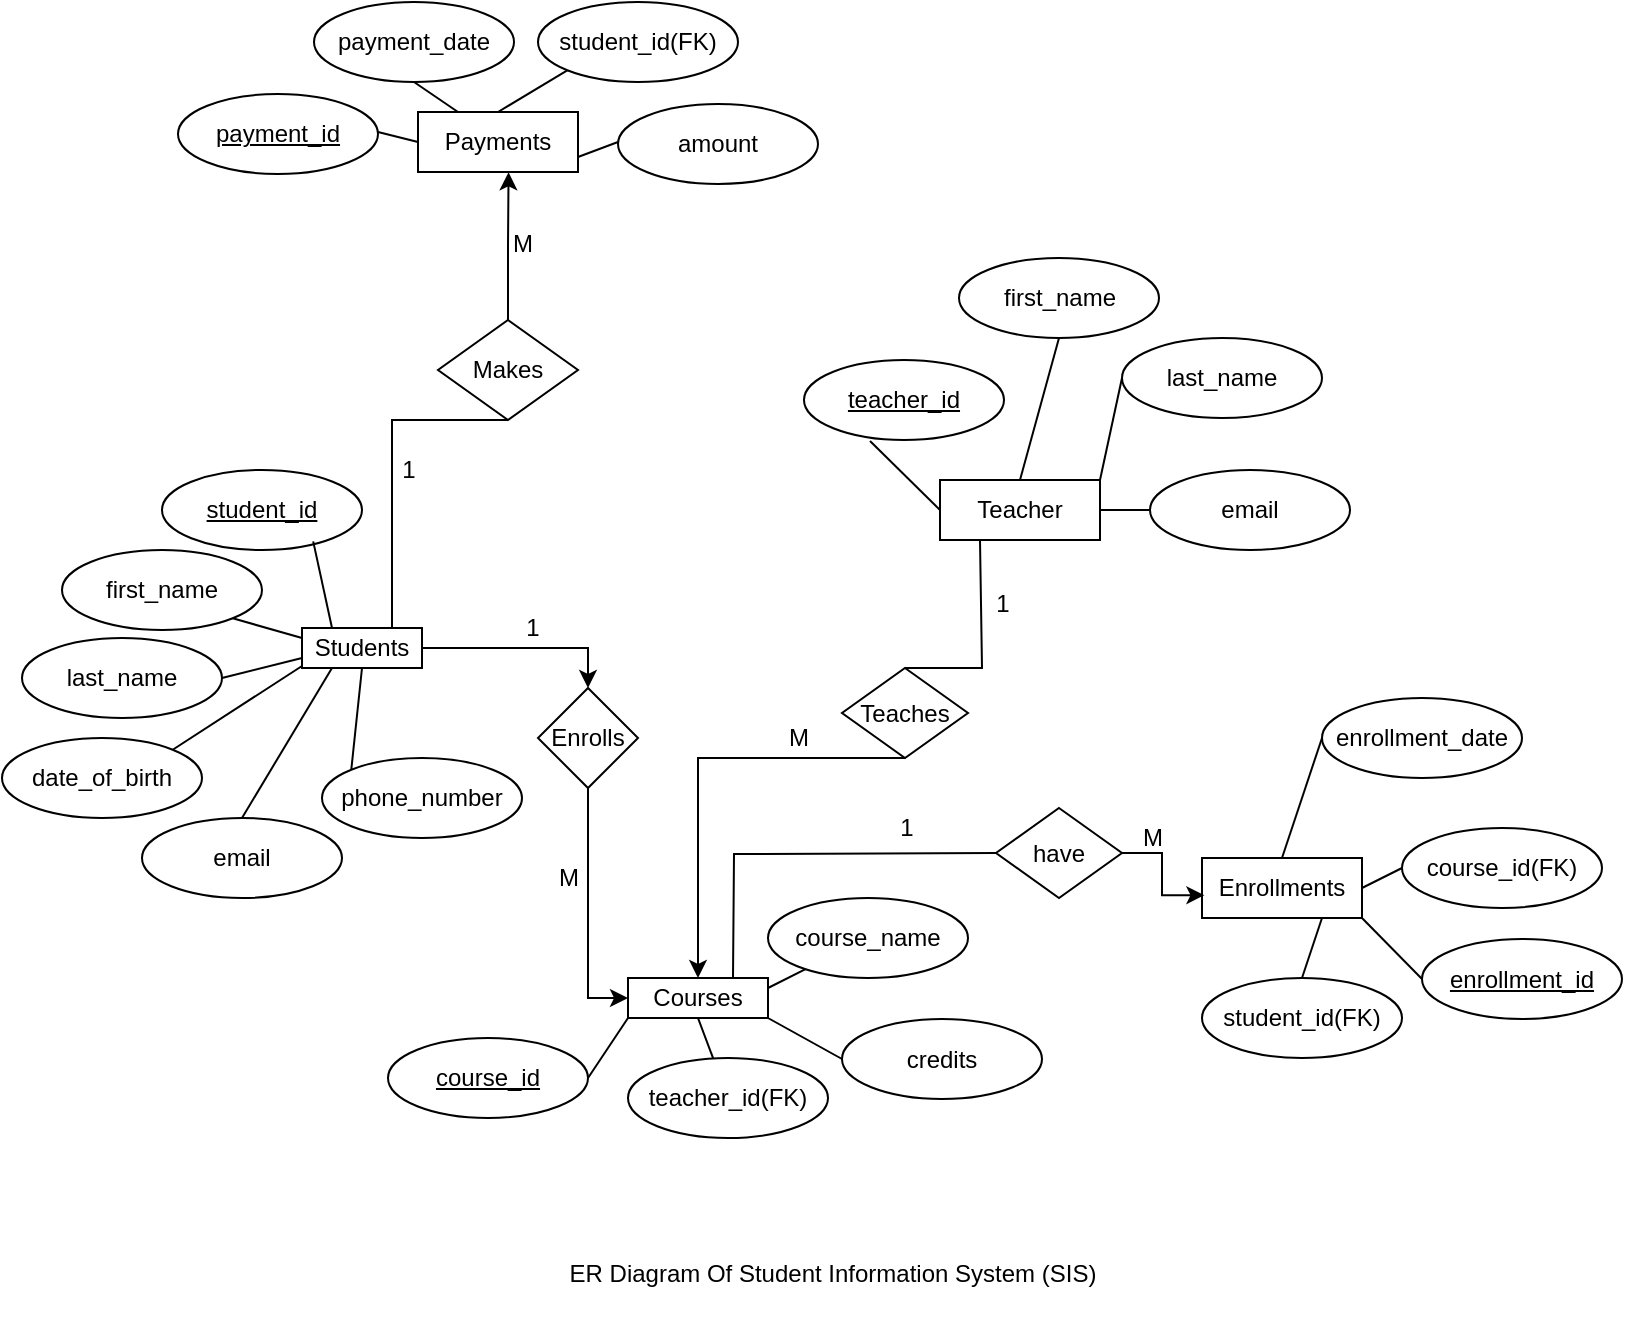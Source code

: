 <mxfile version="24.7.16">
  <diagram id="R2lEEEUBdFMjLlhIrx00" name="Page-1">
    <mxGraphModel dx="1400" dy="743" grid="1" gridSize="10" guides="1" tooltips="1" connect="1" arrows="1" fold="1" page="1" pageScale="1" pageWidth="850" pageHeight="1100" math="0" shadow="0" extFonts="Permanent Marker^https://fonts.googleapis.com/css?family=Permanent+Marker">
      <root>
        <mxCell id="0" />
        <mxCell id="1" parent="0" />
        <mxCell id="lVEAHmlEdIvdT8CWWiV3-3" style="edgeStyle=orthogonalEdgeStyle;rounded=0;orthogonalLoop=1;jettySize=auto;html=1;exitX=1;exitY=0.5;exitDx=0;exitDy=0;entryX=0.5;entryY=0;entryDx=0;entryDy=0;" parent="1" source="lVEAHmlEdIvdT8CWWiV3-1" target="lVEAHmlEdIvdT8CWWiV3-2" edge="1">
          <mxGeometry relative="1" as="geometry" />
        </mxCell>
        <mxCell id="lVEAHmlEdIvdT8CWWiV3-1" value="Students" style="rounded=0;whiteSpace=wrap;html=1;" parent="1" vertex="1">
          <mxGeometry x="160" y="585" width="60" height="20" as="geometry" />
        </mxCell>
        <mxCell id="lVEAHmlEdIvdT8CWWiV3-93" style="edgeStyle=orthogonalEdgeStyle;rounded=0;orthogonalLoop=1;jettySize=auto;html=1;entryX=0;entryY=0.5;entryDx=0;entryDy=0;" parent="1" source="lVEAHmlEdIvdT8CWWiV3-2" target="lVEAHmlEdIvdT8CWWiV3-4" edge="1">
          <mxGeometry relative="1" as="geometry" />
        </mxCell>
        <mxCell id="lVEAHmlEdIvdT8CWWiV3-2" value="Enrolls" style="rhombus;whiteSpace=wrap;html=1;" parent="1" vertex="1">
          <mxGeometry x="278" y="615" width="50" height="50" as="geometry" />
        </mxCell>
        <mxCell id="lVEAHmlEdIvdT8CWWiV3-4" value="Courses" style="rounded=0;whiteSpace=wrap;html=1;" parent="1" vertex="1">
          <mxGeometry x="323" y="760" width="70" height="20" as="geometry" />
        </mxCell>
        <mxCell id="lVEAHmlEdIvdT8CWWiV3-7" value="student_id(FK)" style="ellipse;whiteSpace=wrap;html=1;align=center;" parent="1" vertex="1">
          <mxGeometry x="610" y="760" width="100" height="40" as="geometry" />
        </mxCell>
        <mxCell id="lVEAHmlEdIvdT8CWWiV3-8" value="credits" style="ellipse;whiteSpace=wrap;html=1;align=center;" parent="1" vertex="1">
          <mxGeometry x="430" y="780.5" width="100" height="40" as="geometry" />
        </mxCell>
        <mxCell id="lVEAHmlEdIvdT8CWWiV3-9" value="course_id" style="ellipse;whiteSpace=wrap;html=1;align=center;fontStyle=4;" parent="1" vertex="1">
          <mxGeometry x="203" y="790" width="100" height="40" as="geometry" />
        </mxCell>
        <mxCell id="lVEAHmlEdIvdT8CWWiV3-10" value="course_name" style="ellipse;whiteSpace=wrap;html=1;align=center;" parent="1" vertex="1">
          <mxGeometry x="393" y="720" width="100" height="40" as="geometry" />
        </mxCell>
        <mxCell id="lVEAHmlEdIvdT8CWWiV3-11" value="teacher_id(FK)" style="ellipse;whiteSpace=wrap;html=1;align=center;" parent="1" vertex="1">
          <mxGeometry x="323" y="800" width="100" height="40" as="geometry" />
        </mxCell>
        <mxCell id="lVEAHmlEdIvdT8CWWiV3-17" value="Teacher" style="whiteSpace=wrap;html=1;align=center;" parent="1" vertex="1">
          <mxGeometry x="479" y="511" width="80" height="30" as="geometry" />
        </mxCell>
        <mxCell id="lVEAHmlEdIvdT8CWWiV3-18" value="teacher_id" style="ellipse;whiteSpace=wrap;html=1;align=center;fontStyle=4;" parent="1" vertex="1">
          <mxGeometry x="411" y="451" width="100" height="40" as="geometry" />
        </mxCell>
        <mxCell id="lVEAHmlEdIvdT8CWWiV3-94" style="edgeStyle=orthogonalEdgeStyle;rounded=0;orthogonalLoop=1;jettySize=auto;html=1;exitX=0.5;exitY=1;exitDx=0;exitDy=0;entryX=0.5;entryY=0;entryDx=0;entryDy=0;" parent="1" source="lVEAHmlEdIvdT8CWWiV3-19" target="lVEAHmlEdIvdT8CWWiV3-4" edge="1">
          <mxGeometry relative="1" as="geometry">
            <Array as="points">
              <mxPoint x="358" y="650" />
            </Array>
          </mxGeometry>
        </mxCell>
        <mxCell id="lVEAHmlEdIvdT8CWWiV3-19" value="Teaches" style="shape=rhombus;perimeter=rhombusPerimeter;whiteSpace=wrap;html=1;align=center;" parent="1" vertex="1">
          <mxGeometry x="430" y="605" width="63" height="45" as="geometry" />
        </mxCell>
        <mxCell id="lVEAHmlEdIvdT8CWWiV3-22" value="last_name" style="ellipse;whiteSpace=wrap;html=1;align=center;" parent="1" vertex="1">
          <mxGeometry x="570" y="440" width="100" height="40" as="geometry" />
        </mxCell>
        <mxCell id="lVEAHmlEdIvdT8CWWiV3-23" value="first_name" style="ellipse;whiteSpace=wrap;html=1;align=center;" parent="1" vertex="1">
          <mxGeometry x="488.5" y="400" width="100" height="40" as="geometry" />
        </mxCell>
        <mxCell id="lVEAHmlEdIvdT8CWWiV3-24" value="email" style="ellipse;whiteSpace=wrap;html=1;align=center;" parent="1" vertex="1">
          <mxGeometry x="584" y="506" width="100" height="40" as="geometry" />
        </mxCell>
        <mxCell id="lVEAHmlEdIvdT8CWWiV3-31" value="Enrollments" style="whiteSpace=wrap;html=1;align=center;" parent="1" vertex="1">
          <mxGeometry x="610" y="700" width="80" height="30" as="geometry" />
        </mxCell>
        <mxCell id="lVEAHmlEdIvdT8CWWiV3-32" value="course_id(FK)" style="ellipse;whiteSpace=wrap;html=1;align=center;" parent="1" vertex="1">
          <mxGeometry x="710" y="685" width="100" height="40" as="geometry" />
        </mxCell>
        <mxCell id="lVEAHmlEdIvdT8CWWiV3-33" value="enrollment_date" style="ellipse;whiteSpace=wrap;html=1;align=center;" parent="1" vertex="1">
          <mxGeometry x="670" y="620" width="100" height="40" as="geometry" />
        </mxCell>
        <mxCell id="lVEAHmlEdIvdT8CWWiV3-35" value="have" style="shape=rhombus;perimeter=rhombusPerimeter;whiteSpace=wrap;html=1;align=center;" parent="1" vertex="1">
          <mxGeometry x="507" y="675" width="63" height="45" as="geometry" />
        </mxCell>
        <mxCell id="lVEAHmlEdIvdT8CWWiV3-36" value="enrollment_id" style="ellipse;whiteSpace=wrap;html=1;align=center;fontStyle=4;" parent="1" vertex="1">
          <mxGeometry x="720" y="740.5" width="100" height="40" as="geometry" />
        </mxCell>
        <mxCell id="lVEAHmlEdIvdT8CWWiV3-38" style="edgeStyle=orthogonalEdgeStyle;rounded=0;orthogonalLoop=1;jettySize=auto;html=1;entryX=0.015;entryY=0.619;entryDx=0;entryDy=0;entryPerimeter=0;" parent="1" source="lVEAHmlEdIvdT8CWWiV3-35" target="lVEAHmlEdIvdT8CWWiV3-31" edge="1">
          <mxGeometry relative="1" as="geometry" />
        </mxCell>
        <mxCell id="lVEAHmlEdIvdT8CWWiV3-39" value="Payments" style="whiteSpace=wrap;html=1;align=center;" parent="1" vertex="1">
          <mxGeometry x="218" y="327" width="80" height="30" as="geometry" />
        </mxCell>
        <mxCell id="lVEAHmlEdIvdT8CWWiV3-40" value="" style="endArrow=none;html=1;rounded=0;exitX=0.25;exitY=1;exitDx=0;exitDy=0;entryX=0.5;entryY=0;entryDx=0;entryDy=0;" parent="1" source="lVEAHmlEdIvdT8CWWiV3-17" target="lVEAHmlEdIvdT8CWWiV3-19" edge="1">
          <mxGeometry relative="1" as="geometry">
            <mxPoint x="542" y="443.5" as="sourcePoint" />
            <mxPoint x="541" y="522" as="targetPoint" />
            <Array as="points">
              <mxPoint x="500" y="605" />
            </Array>
          </mxGeometry>
        </mxCell>
        <mxCell id="lVEAHmlEdIvdT8CWWiV3-41" value="payment_id" style="ellipse;whiteSpace=wrap;html=1;align=center;fontStyle=4;" parent="1" vertex="1">
          <mxGeometry x="98" y="318" width="100" height="40" as="geometry" />
        </mxCell>
        <mxCell id="lVEAHmlEdIvdT8CWWiV3-42" value="payment_date" style="ellipse;whiteSpace=wrap;html=1;align=center;" parent="1" vertex="1">
          <mxGeometry x="166" y="272" width="100" height="40" as="geometry" />
        </mxCell>
        <mxCell id="lVEAHmlEdIvdT8CWWiV3-43" value="student_id(FK)" style="ellipse;whiteSpace=wrap;html=1;align=center;" parent="1" vertex="1">
          <mxGeometry x="278" y="272" width="100" height="40" as="geometry" />
        </mxCell>
        <mxCell id="lVEAHmlEdIvdT8CWWiV3-45" value="amount" style="ellipse;whiteSpace=wrap;html=1;align=center;" parent="1" vertex="1">
          <mxGeometry x="318" y="323" width="100" height="40" as="geometry" />
        </mxCell>
        <mxCell id="lVEAHmlEdIvdT8CWWiV3-46" value="Makes" style="shape=rhombus;perimeter=rhombusPerimeter;whiteSpace=wrap;html=1;align=center;" parent="1" vertex="1">
          <mxGeometry x="228" y="431" width="70" height="50" as="geometry" />
        </mxCell>
        <mxCell id="lVEAHmlEdIvdT8CWWiV3-49" value="" style="endArrow=none;html=1;rounded=0;exitX=1;exitY=0.5;exitDx=0;exitDy=0;entryX=0;entryY=0.5;entryDx=0;entryDy=0;" parent="1" target="lVEAHmlEdIvdT8CWWiV3-39" edge="1">
          <mxGeometry relative="1" as="geometry">
            <mxPoint x="198" y="337" as="sourcePoint" />
            <mxPoint x="288" y="391" as="targetPoint" />
          </mxGeometry>
        </mxCell>
        <mxCell id="lVEAHmlEdIvdT8CWWiV3-50" value="" style="endArrow=none;html=1;rounded=0;exitX=0.5;exitY=1;exitDx=0;exitDy=0;entryX=0.25;entryY=0;entryDx=0;entryDy=0;" parent="1" source="lVEAHmlEdIvdT8CWWiV3-42" target="lVEAHmlEdIvdT8CWWiV3-39" edge="1">
          <mxGeometry relative="1" as="geometry">
            <mxPoint x="208" y="347" as="sourcePoint" />
            <mxPoint x="228" y="352" as="targetPoint" />
          </mxGeometry>
        </mxCell>
        <mxCell id="lVEAHmlEdIvdT8CWWiV3-51" value="" style="endArrow=none;html=1;rounded=0;exitX=0;exitY=1;exitDx=0;exitDy=0;entryX=0.5;entryY=0;entryDx=0;entryDy=0;" parent="1" source="lVEAHmlEdIvdT8CWWiV3-43" target="lVEAHmlEdIvdT8CWWiV3-39" edge="1">
          <mxGeometry relative="1" as="geometry">
            <mxPoint x="226" y="322" as="sourcePoint" />
            <mxPoint x="268" y="321" as="targetPoint" />
          </mxGeometry>
        </mxCell>
        <mxCell id="lVEAHmlEdIvdT8CWWiV3-52" value="" style="endArrow=none;html=1;rounded=0;exitX=0;exitY=0.5;exitDx=0;exitDy=0;entryX=1;entryY=0.75;entryDx=0;entryDy=0;" parent="1" target="lVEAHmlEdIvdT8CWWiV3-39" edge="1">
          <mxGeometry relative="1" as="geometry">
            <mxPoint x="318.0" y="342" as="sourcePoint" />
            <mxPoint x="268" y="337" as="targetPoint" />
          </mxGeometry>
        </mxCell>
        <mxCell id="lVEAHmlEdIvdT8CWWiV3-53" value="" style="endArrow=none;html=1;rounded=0;exitX=0.75;exitY=0;exitDx=0;exitDy=0;entryX=0.5;entryY=1;entryDx=0;entryDy=0;" parent="1" source="lVEAHmlEdIvdT8CWWiV3-1" target="lVEAHmlEdIvdT8CWWiV3-46" edge="1">
          <mxGeometry relative="1" as="geometry">
            <mxPoint x="170" y="526" as="sourcePoint" />
            <mxPoint x="190" y="531" as="targetPoint" />
            <Array as="points">
              <mxPoint x="205" y="481" />
            </Array>
          </mxGeometry>
        </mxCell>
        <mxCell id="lVEAHmlEdIvdT8CWWiV3-54" value="" style="endArrow=none;html=1;rounded=0;exitX=1;exitY=0.5;exitDx=0;exitDy=0;entryX=0;entryY=0.5;entryDx=0;entryDy=0;" parent="1" source="lVEAHmlEdIvdT8CWWiV3-17" target="lVEAHmlEdIvdT8CWWiV3-24" edge="1">
          <mxGeometry relative="1" as="geometry">
            <mxPoint x="180" y="536" as="sourcePoint" />
            <mxPoint x="200" y="541" as="targetPoint" />
          </mxGeometry>
        </mxCell>
        <mxCell id="lVEAHmlEdIvdT8CWWiV3-55" value="" style="endArrow=none;html=1;rounded=0;exitX=0;exitY=0.5;exitDx=0;exitDy=0;entryX=1;entryY=0;entryDx=0;entryDy=0;" parent="1" source="lVEAHmlEdIvdT8CWWiV3-22" target="lVEAHmlEdIvdT8CWWiV3-17" edge="1">
          <mxGeometry relative="1" as="geometry">
            <mxPoint x="569" y="536" as="sourcePoint" />
            <mxPoint x="594" y="536" as="targetPoint" />
          </mxGeometry>
        </mxCell>
        <mxCell id="lVEAHmlEdIvdT8CWWiV3-56" value="" style="endArrow=none;html=1;rounded=0;exitX=0;exitY=0.5;exitDx=0;exitDy=0;entryX=0.5;entryY=0;entryDx=0;entryDy=0;" parent="1" source="lVEAHmlEdIvdT8CWWiV3-33" target="lVEAHmlEdIvdT8CWWiV3-31" edge="1">
          <mxGeometry relative="1" as="geometry">
            <mxPoint x="580" y="470" as="sourcePoint" />
            <mxPoint x="569" y="521" as="targetPoint" />
          </mxGeometry>
        </mxCell>
        <mxCell id="lVEAHmlEdIvdT8CWWiV3-57" value="" style="endArrow=none;html=1;rounded=0;exitX=0;exitY=0.5;exitDx=0;exitDy=0;entryX=1;entryY=0.5;entryDx=0;entryDy=0;" parent="1" source="lVEAHmlEdIvdT8CWWiV3-32" target="lVEAHmlEdIvdT8CWWiV3-31" edge="1">
          <mxGeometry relative="1" as="geometry">
            <mxPoint x="680" y="650" as="sourcePoint" />
            <mxPoint x="660" y="710" as="targetPoint" />
          </mxGeometry>
        </mxCell>
        <mxCell id="lVEAHmlEdIvdT8CWWiV3-58" value="" style="endArrow=none;html=1;rounded=0;exitX=0;exitY=0.5;exitDx=0;exitDy=0;entryX=1;entryY=1;entryDx=0;entryDy=0;" parent="1" source="lVEAHmlEdIvdT8CWWiV3-36" target="lVEAHmlEdIvdT8CWWiV3-31" edge="1">
          <mxGeometry relative="1" as="geometry">
            <mxPoint x="720" y="715" as="sourcePoint" />
            <mxPoint x="700" y="725" as="targetPoint" />
          </mxGeometry>
        </mxCell>
        <mxCell id="lVEAHmlEdIvdT8CWWiV3-59" value="" style="endArrow=none;html=1;rounded=0;exitX=0.5;exitY=0;exitDx=0;exitDy=0;entryX=0.75;entryY=1;entryDx=0;entryDy=0;" parent="1" source="lVEAHmlEdIvdT8CWWiV3-7" target="lVEAHmlEdIvdT8CWWiV3-31" edge="1">
          <mxGeometry relative="1" as="geometry">
            <mxPoint x="730" y="771" as="sourcePoint" />
            <mxPoint x="700" y="740" as="targetPoint" />
          </mxGeometry>
        </mxCell>
        <mxCell id="lVEAHmlEdIvdT8CWWiV3-60" value="" style="endArrow=none;html=1;rounded=0;exitX=0.75;exitY=0;exitDx=0;exitDy=0;entryX=0;entryY=0.5;entryDx=0;entryDy=0;" parent="1" source="lVEAHmlEdIvdT8CWWiV3-4" target="lVEAHmlEdIvdT8CWWiV3-35" edge="1">
          <mxGeometry relative="1" as="geometry">
            <mxPoint x="380" y="690" as="sourcePoint" />
            <mxPoint x="540" y="690" as="targetPoint" />
            <Array as="points">
              <mxPoint x="376" y="698" />
            </Array>
          </mxGeometry>
        </mxCell>
        <mxCell id="lVEAHmlEdIvdT8CWWiV3-61" value="" style="endArrow=none;html=1;rounded=0;exitX=0;exitY=1;exitDx=0;exitDy=0;entryX=1;entryY=0.5;entryDx=0;entryDy=0;" parent="1" source="lVEAHmlEdIvdT8CWWiV3-4" target="lVEAHmlEdIvdT8CWWiV3-9" edge="1">
          <mxGeometry relative="1" as="geometry">
            <mxPoint x="290" y="531" as="sourcePoint" />
            <mxPoint x="270" y="539" as="targetPoint" />
          </mxGeometry>
        </mxCell>
        <mxCell id="lVEAHmlEdIvdT8CWWiV3-62" value="" style="endArrow=none;html=1;rounded=0;exitX=0.5;exitY=1;exitDx=0;exitDy=0;" parent="1" source="lVEAHmlEdIvdT8CWWiV3-4" target="lVEAHmlEdIvdT8CWWiV3-11" edge="1">
          <mxGeometry relative="1" as="geometry">
            <mxPoint x="333" y="790" as="sourcePoint" />
            <mxPoint x="313" y="820" as="targetPoint" />
          </mxGeometry>
        </mxCell>
        <mxCell id="lVEAHmlEdIvdT8CWWiV3-64" value="" style="endArrow=none;html=1;rounded=0;exitX=1;exitY=1;exitDx=0;exitDy=0;entryX=0;entryY=0.5;entryDx=0;entryDy=0;" parent="1" source="lVEAHmlEdIvdT8CWWiV3-4" target="lVEAHmlEdIvdT8CWWiV3-8" edge="1">
          <mxGeometry relative="1" as="geometry">
            <mxPoint x="368" y="790" as="sourcePoint" />
            <mxPoint x="376" y="810" as="targetPoint" />
          </mxGeometry>
        </mxCell>
        <mxCell id="lVEAHmlEdIvdT8CWWiV3-65" value="" style="endArrow=none;html=1;rounded=0;entryX=1;entryY=0.25;entryDx=0;entryDy=0;" parent="1" source="lVEAHmlEdIvdT8CWWiV3-10" target="lVEAHmlEdIvdT8CWWiV3-4" edge="1">
          <mxGeometry relative="1" as="geometry">
            <mxPoint x="378" y="800" as="sourcePoint" />
            <mxPoint x="386" y="820" as="targetPoint" />
          </mxGeometry>
        </mxCell>
        <mxCell id="lVEAHmlEdIvdT8CWWiV3-66" value="1" style="text;html=1;align=center;verticalAlign=middle;resizable=0;points=[];autosize=1;strokeColor=none;fillColor=none;" parent="1" vertex="1">
          <mxGeometry x="446.5" y="670" width="30" height="30" as="geometry" />
        </mxCell>
        <mxCell id="lVEAHmlEdIvdT8CWWiV3-67" value="M" style="text;html=1;align=center;verticalAlign=middle;resizable=0;points=[];autosize=1;strokeColor=none;fillColor=none;" parent="1" vertex="1">
          <mxGeometry x="570" y="675" width="30" height="30" as="geometry" />
        </mxCell>
        <mxCell id="lVEAHmlEdIvdT8CWWiV3-69" value="student_id" style="ellipse;whiteSpace=wrap;html=1;align=center;fontStyle=4;" parent="1" vertex="1">
          <mxGeometry x="90" y="506" width="100" height="40" as="geometry" />
        </mxCell>
        <mxCell id="lVEAHmlEdIvdT8CWWiV3-70" value="first_name" style="ellipse;whiteSpace=wrap;html=1;align=center;" parent="1" vertex="1">
          <mxGeometry x="40" y="546" width="100" height="40" as="geometry" />
        </mxCell>
        <mxCell id="lVEAHmlEdIvdT8CWWiV3-71" value="last_name" style="ellipse;whiteSpace=wrap;html=1;align=center;" parent="1" vertex="1">
          <mxGeometry x="20" y="590" width="100" height="40" as="geometry" />
        </mxCell>
        <mxCell id="lVEAHmlEdIvdT8CWWiV3-72" value="date_of_birth" style="ellipse;whiteSpace=wrap;html=1;align=center;" parent="1" vertex="1">
          <mxGeometry x="10" y="640" width="100" height="40" as="geometry" />
        </mxCell>
        <mxCell id="lVEAHmlEdIvdT8CWWiV3-74" value="email" style="ellipse;whiteSpace=wrap;html=1;align=center;" parent="1" vertex="1">
          <mxGeometry x="80" y="680" width="100" height="40" as="geometry" />
        </mxCell>
        <mxCell id="lVEAHmlEdIvdT8CWWiV3-75" value="phone_number" style="ellipse;whiteSpace=wrap;html=1;align=center;" parent="1" vertex="1">
          <mxGeometry x="170" y="650" width="100" height="40" as="geometry" />
        </mxCell>
        <mxCell id="lVEAHmlEdIvdT8CWWiV3-79" value="" style="endArrow=none;html=1;rounded=0;exitX=0.756;exitY=0.892;exitDx=0;exitDy=0;exitPerimeter=0;entryX=0.25;entryY=0;entryDx=0;entryDy=0;" parent="1" source="lVEAHmlEdIvdT8CWWiV3-69" target="lVEAHmlEdIvdT8CWWiV3-1" edge="1">
          <mxGeometry relative="1" as="geometry">
            <mxPoint x="300" y="570" as="sourcePoint" />
            <mxPoint x="460" y="570" as="targetPoint" />
          </mxGeometry>
        </mxCell>
        <mxCell id="lVEAHmlEdIvdT8CWWiV3-81" value="" style="endArrow=none;html=1;rounded=0;exitX=1;exitY=1;exitDx=0;exitDy=0;" parent="1" source="lVEAHmlEdIvdT8CWWiV3-70" edge="1">
          <mxGeometry relative="1" as="geometry">
            <mxPoint x="176" y="552" as="sourcePoint" />
            <mxPoint x="160" y="590" as="targetPoint" />
          </mxGeometry>
        </mxCell>
        <mxCell id="lVEAHmlEdIvdT8CWWiV3-82" value="" style="endArrow=none;html=1;rounded=0;exitX=1;exitY=0.5;exitDx=0;exitDy=0;" parent="1" source="lVEAHmlEdIvdT8CWWiV3-71" edge="1">
          <mxGeometry relative="1" as="geometry">
            <mxPoint x="135" y="590" as="sourcePoint" />
            <mxPoint x="160" y="600" as="targetPoint" />
          </mxGeometry>
        </mxCell>
        <mxCell id="lVEAHmlEdIvdT8CWWiV3-83" value="" style="endArrow=none;html=1;rounded=0;exitX=1;exitY=0;exitDx=0;exitDy=0;" parent="1" source="lVEAHmlEdIvdT8CWWiV3-72" edge="1">
          <mxGeometry relative="1" as="geometry">
            <mxPoint x="130" y="620" as="sourcePoint" />
            <mxPoint x="160" y="604" as="targetPoint" />
          </mxGeometry>
        </mxCell>
        <mxCell id="lVEAHmlEdIvdT8CWWiV3-84" value="" style="endArrow=none;html=1;rounded=0;exitX=0.5;exitY=0;exitDx=0;exitDy=0;entryX=0.25;entryY=1;entryDx=0;entryDy=0;" parent="1" source="lVEAHmlEdIvdT8CWWiV3-74" target="lVEAHmlEdIvdT8CWWiV3-1" edge="1">
          <mxGeometry relative="1" as="geometry">
            <mxPoint x="105" y="656" as="sourcePoint" />
            <mxPoint x="175" y="614" as="targetPoint" />
          </mxGeometry>
        </mxCell>
        <mxCell id="lVEAHmlEdIvdT8CWWiV3-85" value="" style="endArrow=none;html=1;rounded=0;exitX=0;exitY=0;exitDx=0;exitDy=0;entryX=0.5;entryY=1;entryDx=0;entryDy=0;" parent="1" source="lVEAHmlEdIvdT8CWWiV3-75" target="lVEAHmlEdIvdT8CWWiV3-1" edge="1">
          <mxGeometry relative="1" as="geometry">
            <mxPoint x="140" y="690" as="sourcePoint" />
            <mxPoint x="185" y="615" as="targetPoint" />
          </mxGeometry>
        </mxCell>
        <mxCell id="lVEAHmlEdIvdT8CWWiV3-87" value="1" style="text;html=1;align=center;verticalAlign=middle;resizable=0;points=[];autosize=1;strokeColor=none;fillColor=none;" parent="1" vertex="1">
          <mxGeometry x="495" y="558" width="30" height="30" as="geometry" />
        </mxCell>
        <mxCell id="lVEAHmlEdIvdT8CWWiV3-88" value="M" style="text;html=1;align=center;verticalAlign=middle;resizable=0;points=[];autosize=1;strokeColor=none;fillColor=none;" parent="1" vertex="1">
          <mxGeometry x="393" y="625" width="30" height="30" as="geometry" />
        </mxCell>
        <mxCell id="lVEAHmlEdIvdT8CWWiV3-89" value="1" style="text;html=1;align=center;verticalAlign=middle;resizable=0;points=[];autosize=1;strokeColor=none;fillColor=none;" parent="1" vertex="1">
          <mxGeometry x="260" y="570" width="30" height="30" as="geometry" />
        </mxCell>
        <mxCell id="lVEAHmlEdIvdT8CWWiV3-90" value="M" style="text;html=1;align=center;verticalAlign=middle;resizable=0;points=[];autosize=1;strokeColor=none;fillColor=none;" parent="1" vertex="1">
          <mxGeometry x="278" y="695" width="30" height="30" as="geometry" />
        </mxCell>
        <mxCell id="lVEAHmlEdIvdT8CWWiV3-92" style="edgeStyle=orthogonalEdgeStyle;rounded=0;orthogonalLoop=1;jettySize=auto;html=1;entryX=0.566;entryY=1.005;entryDx=0;entryDy=0;entryPerimeter=0;" parent="1" source="lVEAHmlEdIvdT8CWWiV3-46" target="lVEAHmlEdIvdT8CWWiV3-39" edge="1">
          <mxGeometry relative="1" as="geometry" />
        </mxCell>
        <mxCell id="lVEAHmlEdIvdT8CWWiV3-96" value="" style="endArrow=none;html=1;rounded=0;exitX=0.33;exitY=1.012;exitDx=0;exitDy=0;entryX=0;entryY=0.5;entryDx=0;entryDy=0;exitPerimeter=0;" parent="1" source="lVEAHmlEdIvdT8CWWiV3-18" target="lVEAHmlEdIvdT8CWWiV3-17" edge="1">
          <mxGeometry relative="1" as="geometry">
            <mxPoint x="569" y="536" as="sourcePoint" />
            <mxPoint x="594" y="536" as="targetPoint" />
          </mxGeometry>
        </mxCell>
        <mxCell id="lVEAHmlEdIvdT8CWWiV3-97" value="" style="endArrow=none;html=1;rounded=0;entryX=0.5;entryY=0;entryDx=0;entryDy=0;exitX=0.5;exitY=1;exitDx=0;exitDy=0;" parent="1" source="lVEAHmlEdIvdT8CWWiV3-23" target="lVEAHmlEdIvdT8CWWiV3-17" edge="1">
          <mxGeometry relative="1" as="geometry">
            <mxPoint x="530" y="450" as="sourcePoint" />
            <mxPoint x="489" y="536" as="targetPoint" />
          </mxGeometry>
        </mxCell>
        <mxCell id="lVEAHmlEdIvdT8CWWiV3-98" value="ER Diagram Of&amp;nbsp;&lt;span style=&quot;background-color: initial;&quot;&gt;Student Information System (SIS)&lt;/span&gt;&lt;div&gt;&lt;span style=&quot;background-color: initial;&quot;&gt;&lt;br&gt;&lt;/span&gt;&lt;/div&gt;" style="text;html=1;align=center;verticalAlign=middle;resizable=0;points=[];autosize=1;strokeColor=none;fillColor=none;" parent="1" vertex="1">
          <mxGeometry x="280" y="895" width="290" height="40" as="geometry" />
        </mxCell>
        <mxCell id="lVEAHmlEdIvdT8CWWiV3-99" value="1" style="text;html=1;align=center;verticalAlign=middle;resizable=0;points=[];autosize=1;strokeColor=none;fillColor=none;" parent="1" vertex="1">
          <mxGeometry x="198" y="491" width="30" height="30" as="geometry" />
        </mxCell>
        <mxCell id="lVEAHmlEdIvdT8CWWiV3-100" value="M" style="text;html=1;align=center;verticalAlign=middle;resizable=0;points=[];autosize=1;strokeColor=none;fillColor=none;" parent="1" vertex="1">
          <mxGeometry x="255" y="378" width="30" height="30" as="geometry" />
        </mxCell>
      </root>
    </mxGraphModel>
  </diagram>
</mxfile>
